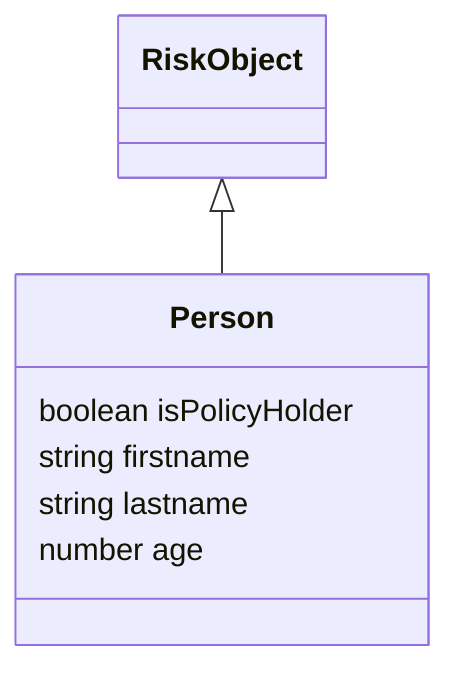 classDiagram
  

RiskObject <|-- Person
class Person {

  boolean isPolicyHolder
  string firstname
  string lastname
  number age

}